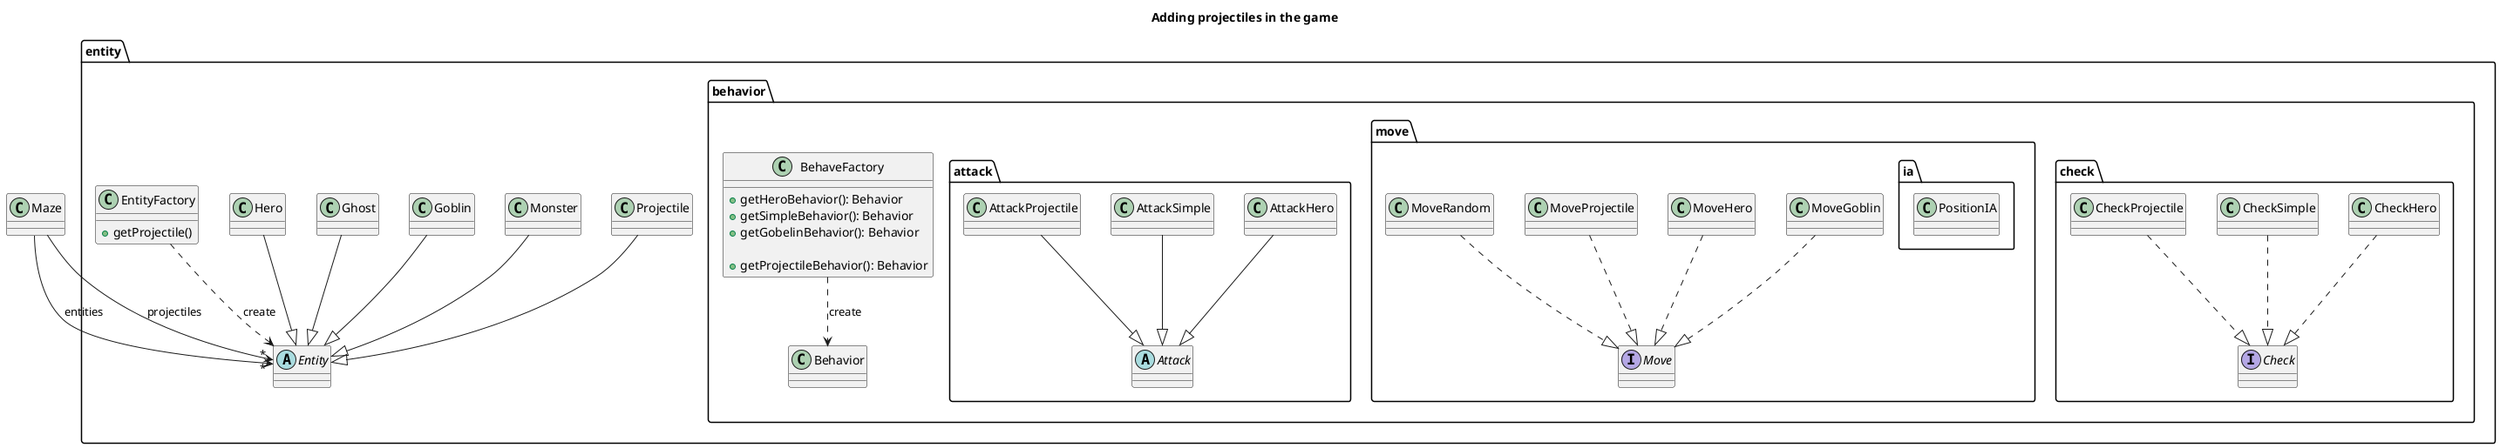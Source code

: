 @startuml

title Adding projectiles in the game

package entity{

    package behavior{

        class BehaveFactory{
            + getHeroBehavior(): Behavior
            + getSimpleBehavior(): Behavior
            + getGobelinBehavior(): Behavior

            + getProjectileBehavior(): Behavior
        }

        class Behavior{

        }

        BehaveFactory ..> Behavior: create

        package check{
            interface Check{

            }

            class CheckHero{

            }

            class CheckSimple{

            }

            class CheckProjectile{

            }

            CheckSimple ..|> Check
            CheckHero ..|> Check
            CheckProjectile ..|> Check
        }

        package move{
            interface Move{

            }

            class MoveGoblin{

            }

            class MoveHero{

            }

            class MoveProjectile{

            }

            class MoveRandom{

            }

            MoveHero ..|> Move
            MoveProjectile ..|> Move
            MoveRandom ..|> Move
            MoveGoblin ..|> Move

            package ia{
                class PositionIA{

                }
            }
        }

        package attack{

            abstract Attack{

            }

            class AttackHero{

            }

            class AttackSimple{

            }

            class AttackProjectile{

            }

            AttackHero --|> Attack
            AttackSimple --|> Attack
            AttackProjectile --|> Attack
        }

    }

    abstract Entity{

    }

    class Projectile{

    }

    class Monster{

    }

    class Goblin{

    }

    class Ghost{

    }

    class Hero{

    }

    class EntityFactory{
        + getProjectile()
    }

    EntityFactory ..> Entity: create

    Projectile --|> Entity
    Monster --|> Entity
    Hero --|> Entity
    Goblin --|> Entity
    Ghost --|> Entity

}

class Maze{

}

Maze --> "*" Entity: entities
Maze --> "*" Entity: projectiles

@enduml
